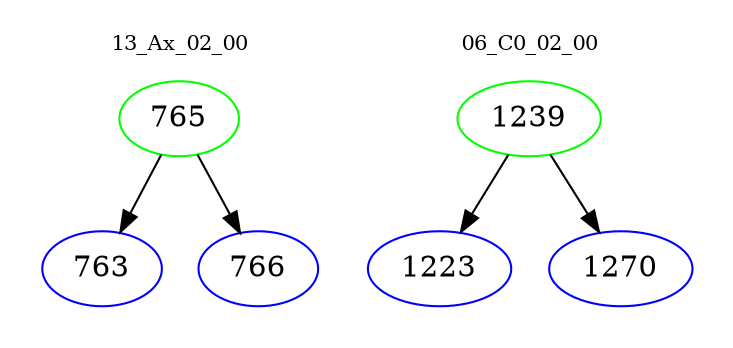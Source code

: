 digraph{
subgraph cluster_0 {
color = white
label = "13_Ax_02_00";
fontsize=10;
T0_765 [label="765", color="green"]
T0_765 -> T0_763 [color="black"]
T0_763 [label="763", color="blue"]
T0_765 -> T0_766 [color="black"]
T0_766 [label="766", color="blue"]
}
subgraph cluster_1 {
color = white
label = "06_C0_02_00";
fontsize=10;
T1_1239 [label="1239", color="green"]
T1_1239 -> T1_1223 [color="black"]
T1_1223 [label="1223", color="blue"]
T1_1239 -> T1_1270 [color="black"]
T1_1270 [label="1270", color="blue"]
}
}
